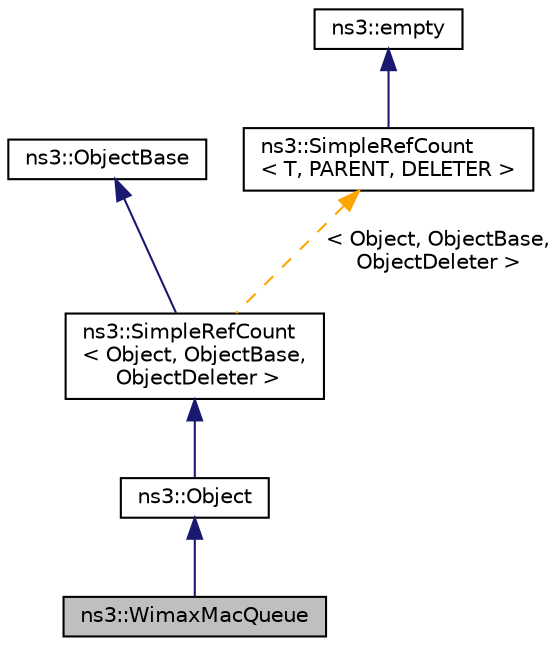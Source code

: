 digraph "ns3::WimaxMacQueue"
{
 // LATEX_PDF_SIZE
  edge [fontname="Helvetica",fontsize="10",labelfontname="Helvetica",labelfontsize="10"];
  node [fontname="Helvetica",fontsize="10",shape=record];
  Node1 [label="ns3::WimaxMacQueue",height=0.2,width=0.4,color="black", fillcolor="grey75", style="filled", fontcolor="black",tooltip="Class implementing the device packet queue."];
  Node2 -> Node1 [dir="back",color="midnightblue",fontsize="10",style="solid",fontname="Helvetica"];
  Node2 [label="ns3::Object",height=0.2,width=0.4,color="black", fillcolor="white", style="filled",URL="$classns3_1_1_object.html",tooltip="A base class which provides memory management and object aggregation."];
  Node3 -> Node2 [dir="back",color="midnightblue",fontsize="10",style="solid",fontname="Helvetica"];
  Node3 [label="ns3::SimpleRefCount\l\< Object, ObjectBase,\l ObjectDeleter \>",height=0.2,width=0.4,color="black", fillcolor="white", style="filled",URL="$classns3_1_1_simple_ref_count.html",tooltip=" "];
  Node4 -> Node3 [dir="back",color="midnightblue",fontsize="10",style="solid",fontname="Helvetica"];
  Node4 [label="ns3::ObjectBase",height=0.2,width=0.4,color="black", fillcolor="white", style="filled",URL="$classns3_1_1_object_base.html",tooltip="Anchor the ns-3 type and attribute system."];
  Node5 -> Node3 [dir="back",color="orange",fontsize="10",style="dashed",label=" \< Object, ObjectBase,\l ObjectDeleter \>" ,fontname="Helvetica"];
  Node5 [label="ns3::SimpleRefCount\l\< T, PARENT, DELETER \>",height=0.2,width=0.4,color="black", fillcolor="white", style="filled",URL="$classns3_1_1_simple_ref_count.html",tooltip="A template-based reference counting class."];
  Node6 -> Node5 [dir="back",color="midnightblue",fontsize="10",style="solid",fontname="Helvetica"];
  Node6 [label="ns3::empty",height=0.2,width=0.4,color="black", fillcolor="white", style="filled",URL="$classns3_1_1empty.html",tooltip="make Callback use a separate empty type"];
}
